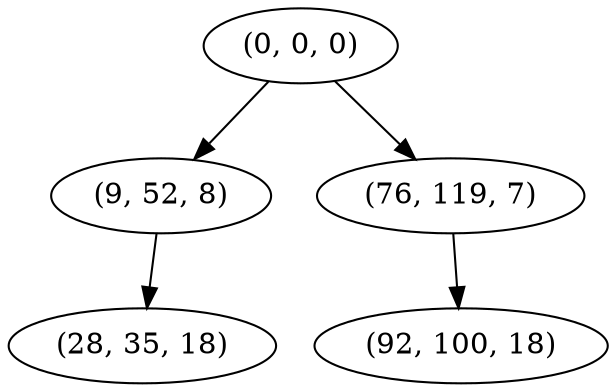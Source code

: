 digraph tree {
    "(0, 0, 0)";
    "(9, 52, 8)";
    "(28, 35, 18)";
    "(76, 119, 7)";
    "(92, 100, 18)";
    "(0, 0, 0)" -> "(9, 52, 8)";
    "(0, 0, 0)" -> "(76, 119, 7)";
    "(9, 52, 8)" -> "(28, 35, 18)";
    "(76, 119, 7)" -> "(92, 100, 18)";
}

